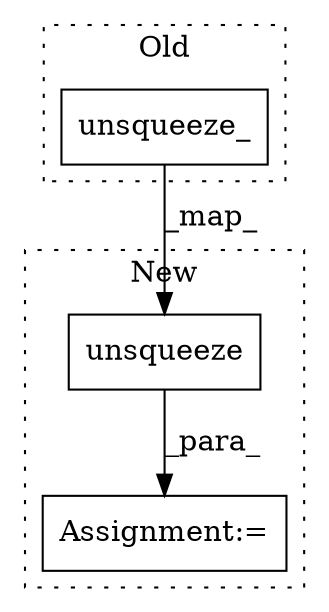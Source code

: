 digraph G {
subgraph cluster0 {
1 [label="unsqueeze_" a="32" s="4470,4482" l="11,1" shape="box"];
label = "Old";
style="dotted";
}
subgraph cluster1 {
2 [label="unsqueeze" a="32" s="5601,5612" l="10,1" shape="box"];
3 [label="Assignment:=" a="7" s="5596" l="1" shape="box"];
label = "New";
style="dotted";
}
1 -> 2 [label="_map_"];
2 -> 3 [label="_para_"];
}